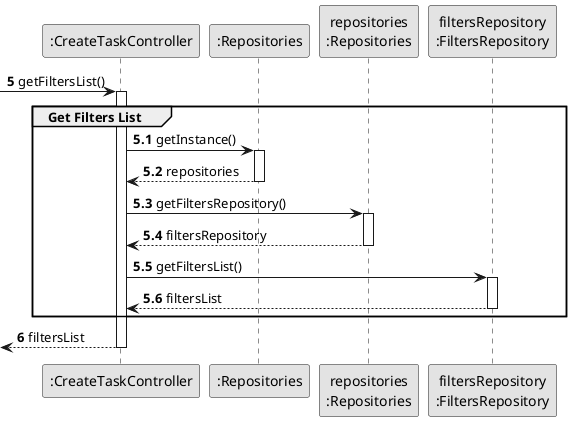 @startuml
skinparam monochrome true
skinparam packageStyle rectangle
skinparam shadowing false

participant ":CreateTaskController" as CTRL
participant ":Repositories" as RepositorySingleton
participant "repositories\n:Repositories" as PLAT
participant "filtersRepository\n:FiltersRepository" as FILTERSREP

autonumber 5
-> CTRL : getFiltersList()

autonumber 5.1

activate CTRL
    group Get Filters List
        CTRL -> RepositorySingleton : getInstance()
        activate RepositorySingleton

        RepositorySingleton --> CTRL: repositories
        deactivate RepositorySingleton

        CTRL -> PLAT : getFiltersRepository()
        activate PLAT

        PLAT --> CTRL: filtersRepository
        deactivate PLAT

        CTRL -> FILTERSREP : getFiltersList()
        activate FILTERSREP

        FILTERSREP --> CTRL : filtersList
        deactivate FILTERSREP

    end group

    autonumber 6
    <-- CTRL : filtersList

deactivate CTRL


@enduml